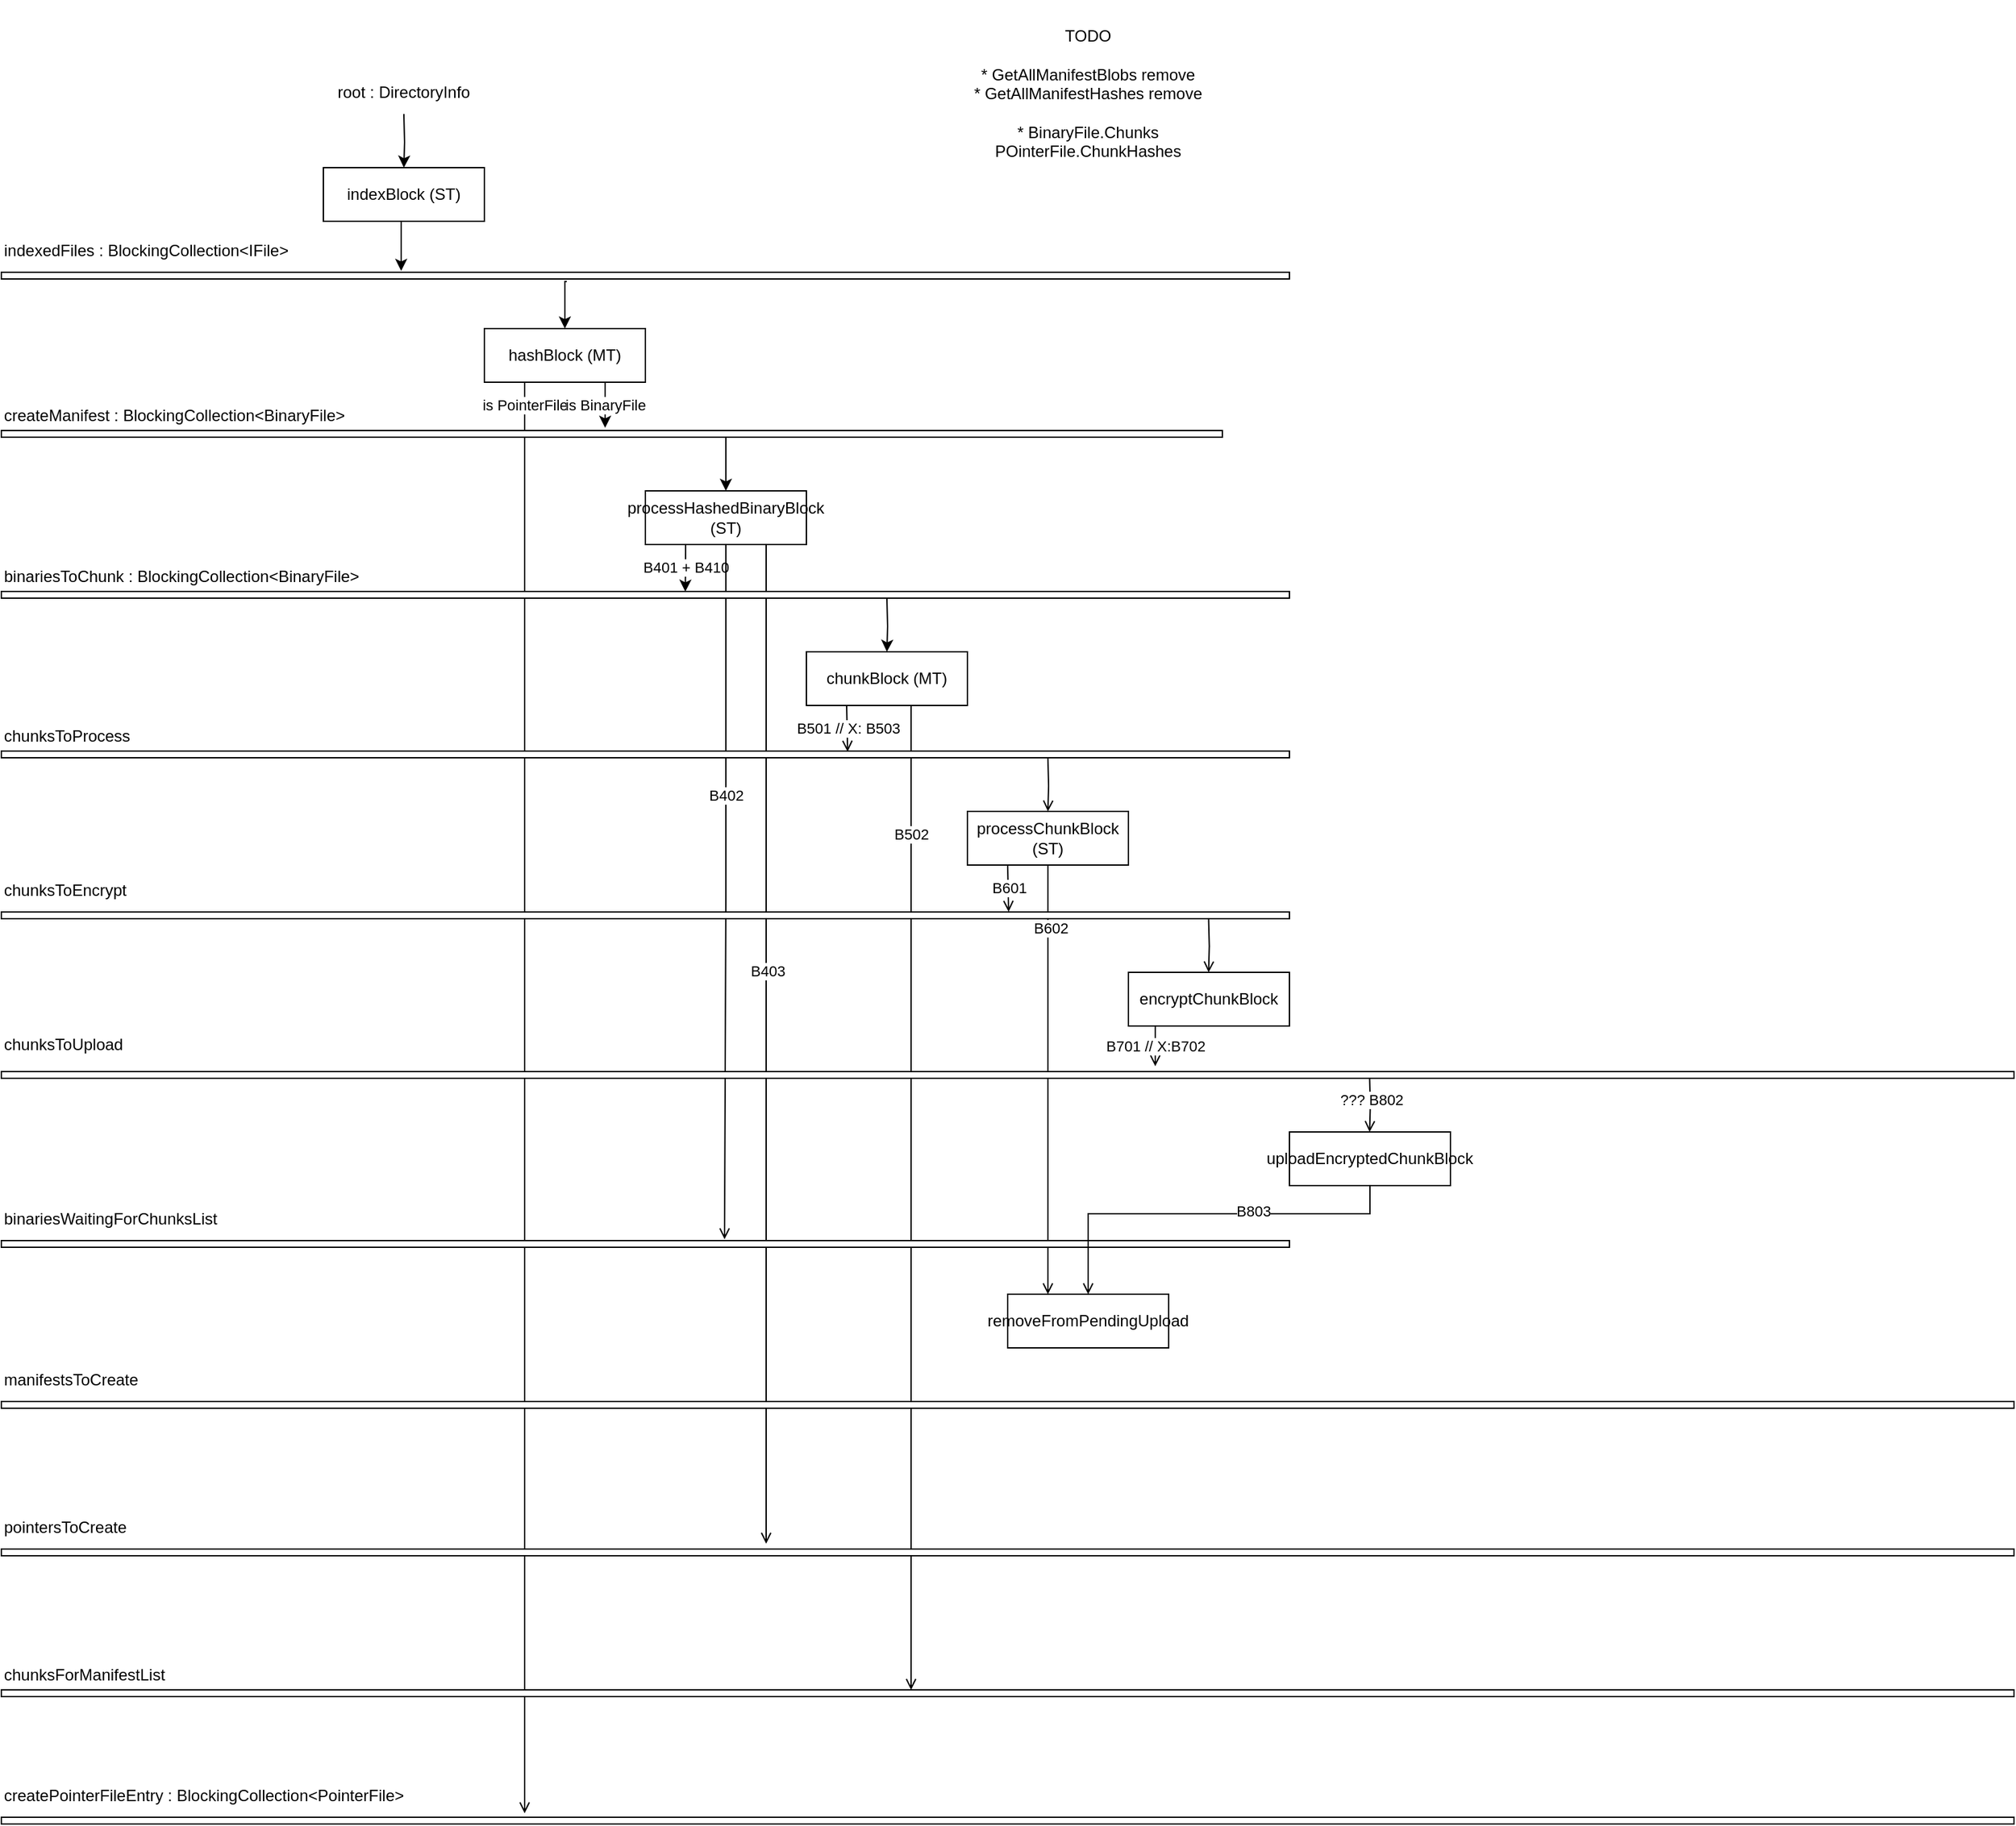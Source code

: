 <mxfile version="14.8.0" type="github">
  <diagram id="ynTLqjROGl6LlpKR909r" name="Page-1">
    <mxGraphModel dx="2009" dy="1244" grid="1" gridSize="10" guides="1" tooltips="1" connect="1" arrows="1" fold="1" page="1" pageScale="1" pageWidth="827" pageHeight="1169" math="0" shadow="0">
      <root>
        <mxCell id="0" />
        <mxCell id="1" parent="0" />
        <mxCell id="j0uAW_TOX1rogn1TUl9k-6" value="indexedFiles : BlockingCollection&amp;lt;IFile&amp;gt;" style="text;whiteSpace=wrap;html=1;" parent="1" vertex="1">
          <mxGeometry x="120" y="248" width="240" height="30" as="geometry" />
        </mxCell>
        <mxCell id="j0uAW_TOX1rogn1TUl9k-14" style="edgeStyle=orthogonalEdgeStyle;rounded=0;orthogonalLoop=1;jettySize=auto;html=1;exitX=0.5;exitY=1;exitDx=0;exitDy=0;" parent="1" source="j0uAW_TOX1rogn1TUl9k-7" edge="1">
          <mxGeometry relative="1" as="geometry">
            <mxPoint x="418" y="277" as="targetPoint" />
            <mxPoint x="450" y="260" as="sourcePoint" />
          </mxGeometry>
        </mxCell>
        <mxCell id="j0uAW_TOX1rogn1TUl9k-7" value="indexBlock (ST)" style="rounded=0;whiteSpace=wrap;html=1;" parent="1" vertex="1">
          <mxGeometry x="360" y="200" width="120" height="40" as="geometry" />
        </mxCell>
        <mxCell id="j0uAW_TOX1rogn1TUl9k-11" value="" style="edgeStyle=orthogonalEdgeStyle;rounded=0;orthogonalLoop=1;jettySize=auto;html=1;" parent="1" target="j0uAW_TOX1rogn1TUl9k-7" edge="1">
          <mxGeometry relative="1" as="geometry">
            <mxPoint x="420" y="160" as="sourcePoint" />
          </mxGeometry>
        </mxCell>
        <mxCell id="j0uAW_TOX1rogn1TUl9k-10" value="root : DirectoryInfo" style="text;whiteSpace=wrap;html=1;align=center;" parent="1" vertex="1">
          <mxGeometry x="360" y="130" width="120" height="30" as="geometry" />
        </mxCell>
        <mxCell id="j0uAW_TOX1rogn1TUl9k-13" value="createPointerFileEntry : BlockingCollection&amp;lt;PointerFile&amp;gt;" style="text;whiteSpace=wrap;html=1;" parent="1" vertex="1">
          <mxGeometry x="120" y="1400" width="330" height="30" as="geometry" />
        </mxCell>
        <mxCell id="j0uAW_TOX1rogn1TUl9k-16" value="createManifest : BlockingCollection&amp;lt;BinaryFile&amp;gt;" style="text;whiteSpace=wrap;html=1;" parent="1" vertex="1">
          <mxGeometry x="120" y="371" width="330" height="30" as="geometry" />
        </mxCell>
        <mxCell id="72bqqWS9BI2ylJYkVRHG-1" value="is PointerFile" style="edgeStyle=orthogonalEdgeStyle;rounded=0;orthogonalLoop=1;jettySize=auto;html=1;exitX=0.25;exitY=1;exitDx=0;exitDy=0;endArrow=open;endFill=0;snapToPoint=0;" edge="1" parent="1" source="j0uAW_TOX1rogn1TUl9k-17">
          <mxGeometry x="-0.968" relative="1" as="geometry">
            <mxPoint x="510" y="1427" as="targetPoint" />
            <mxPoint as="offset" />
          </mxGeometry>
        </mxCell>
        <mxCell id="72bqqWS9BI2ylJYkVRHG-2" value="is BinaryFile" style="edgeStyle=orthogonalEdgeStyle;rounded=0;orthogonalLoop=1;jettySize=auto;html=1;exitX=0.75;exitY=1;exitDx=0;exitDy=0;" edge="1" parent="1" source="j0uAW_TOX1rogn1TUl9k-17">
          <mxGeometry relative="1" as="geometry">
            <mxPoint x="570" y="394" as="targetPoint" />
            <Array as="points" />
          </mxGeometry>
        </mxCell>
        <mxCell id="j0uAW_TOX1rogn1TUl9k-17" value="hashBlock (MT)" style="rounded=0;whiteSpace=wrap;html=1;" parent="1" vertex="1">
          <mxGeometry x="480" y="320" width="120" height="40" as="geometry" />
        </mxCell>
        <mxCell id="j0uAW_TOX1rogn1TUl9k-19" style="edgeStyle=orthogonalEdgeStyle;rounded=0;orthogonalLoop=1;jettySize=auto;html=1;entryX=0.5;entryY=0;entryDx=0;entryDy=0;exitX=0.439;exitY=1.371;exitDx=0;exitDy=0;exitPerimeter=0;" parent="1" target="j0uAW_TOX1rogn1TUl9k-17" edge="1" source="72bqqWS9BI2ylJYkVRHG-50">
          <mxGeometry relative="1" as="geometry">
            <mxPoint x="430" y="290" as="targetPoint" />
            <mxPoint x="540" y="280" as="sourcePoint" />
          </mxGeometry>
        </mxCell>
        <mxCell id="72bqqWS9BI2ylJYkVRHG-10" value="binariesToChunk : BlockingCollection&amp;lt;BinaryFile&amp;gt;" style="text;whiteSpace=wrap;html=1;" vertex="1" parent="1">
          <mxGeometry x="120" y="491" width="330" height="30" as="geometry" />
        </mxCell>
        <mxCell id="72bqqWS9BI2ylJYkVRHG-12" value="binariesWaitingForChunksList" style="text;whiteSpace=wrap;html=1;" vertex="1" parent="1">
          <mxGeometry x="120" y="970" width="330" height="30" as="geometry" />
        </mxCell>
        <mxCell id="72bqqWS9BI2ylJYkVRHG-14" value="pointersToCreate" style="text;whiteSpace=wrap;html=1;" vertex="1" parent="1">
          <mxGeometry x="120" y="1200" width="330" height="30" as="geometry" />
        </mxCell>
        <mxCell id="72bqqWS9BI2ylJYkVRHG-19" value="B401 + B410" style="edgeStyle=orthogonalEdgeStyle;rounded=0;orthogonalLoop=1;jettySize=auto;html=1;exitX=0.25;exitY=1;exitDx=0;exitDy=0;entryX=0.531;entryY=0.037;entryDx=0;entryDy=0;entryPerimeter=0;" edge="1" parent="1" source="72bqqWS9BI2ylJYkVRHG-17" target="72bqqWS9BI2ylJYkVRHG-44">
          <mxGeometry relative="1" as="geometry">
            <mxPoint x="629.667" y="520" as="targetPoint" />
          </mxGeometry>
        </mxCell>
        <mxCell id="72bqqWS9BI2ylJYkVRHG-20" style="edgeStyle=orthogonalEdgeStyle;rounded=0;orthogonalLoop=1;jettySize=auto;html=1;exitX=0.5;exitY=1;exitDx=0;exitDy=0;endArrow=open;endFill=0;" edge="1" parent="1" source="72bqqWS9BI2ylJYkVRHG-17">
          <mxGeometry relative="1" as="geometry">
            <mxPoint x="659" y="999" as="targetPoint" />
          </mxGeometry>
        </mxCell>
        <mxCell id="72bqqWS9BI2ylJYkVRHG-22" value="B402" style="edgeLabel;html=1;align=center;verticalAlign=middle;resizable=0;points=[];" vertex="1" connectable="0" parent="72bqqWS9BI2ylJYkVRHG-20">
          <mxGeometry x="-0.28" relative="1" as="geometry">
            <mxPoint as="offset" />
          </mxGeometry>
        </mxCell>
        <mxCell id="72bqqWS9BI2ylJYkVRHG-17" value="processHashedBinaryBlock (ST)" style="rounded=0;whiteSpace=wrap;html=1;" vertex="1" parent="1">
          <mxGeometry x="600" y="441" width="120" height="40" as="geometry" />
        </mxCell>
        <mxCell id="72bqqWS9BI2ylJYkVRHG-18" style="edgeStyle=orthogonalEdgeStyle;rounded=0;orthogonalLoop=1;jettySize=auto;html=1;entryX=0.5;entryY=0;entryDx=0;entryDy=0;exitX=0.596;exitY=0.64;exitDx=0;exitDy=0;exitPerimeter=0;" edge="1" parent="1" target="72bqqWS9BI2ylJYkVRHG-17" source="72bqqWS9BI2ylJYkVRHG-45">
          <mxGeometry relative="1" as="geometry">
            <mxPoint x="550" y="411" as="targetPoint" />
            <mxPoint x="660" y="401" as="sourcePoint" />
            <Array as="points">
              <mxPoint x="660" y="399" />
            </Array>
          </mxGeometry>
        </mxCell>
        <mxCell id="72bqqWS9BI2ylJYkVRHG-21" style="edgeStyle=orthogonalEdgeStyle;rounded=0;orthogonalLoop=1;jettySize=auto;html=1;exitX=0.75;exitY=1;exitDx=0;exitDy=0;endArrow=open;endFill=0;" edge="1" parent="1" source="72bqqWS9BI2ylJYkVRHG-17">
          <mxGeometry relative="1" as="geometry">
            <mxPoint x="690" y="1226" as="targetPoint" />
            <mxPoint x="640" y="491" as="sourcePoint" />
          </mxGeometry>
        </mxCell>
        <mxCell id="72bqqWS9BI2ylJYkVRHG-23" value="B403" style="edgeLabel;html=1;align=center;verticalAlign=middle;resizable=0;points=[];" vertex="1" connectable="0" parent="72bqqWS9BI2ylJYkVRHG-21">
          <mxGeometry x="-0.162" y="1" relative="1" as="geometry">
            <mxPoint y="5" as="offset" />
          </mxGeometry>
        </mxCell>
        <mxCell id="72bqqWS9BI2ylJYkVRHG-24" value="TODO&lt;br&gt;&lt;br&gt;* GetAllManifestBlobs remove&lt;br&gt;* GetAllManifestHashes remove&lt;br&gt;&lt;br&gt;* BinaryFile.Chunks&lt;br&gt;POinterFile.ChunkHashes" style="text;html=1;strokeColor=none;fillColor=none;align=center;verticalAlign=middle;whiteSpace=wrap;rounded=0;" vertex="1" parent="1">
          <mxGeometry x="750" y="75.5" width="360" height="139" as="geometry" />
        </mxCell>
        <mxCell id="72bqqWS9BI2ylJYkVRHG-33" value="B501 // X: B503" style="edgeStyle=orthogonalEdgeStyle;rounded=0;orthogonalLoop=1;jettySize=auto;html=1;endArrow=open;endFill=0;exitX=0.25;exitY=1;exitDx=0;exitDy=0;entryX=0.657;entryY=0.091;entryDx=0;entryDy=0;entryPerimeter=0;" edge="1" parent="1" source="72bqqWS9BI2ylJYkVRHG-25" target="72bqqWS9BI2ylJYkVRHG-43">
          <mxGeometry relative="1" as="geometry">
            <mxPoint x="750" y="640" as="targetPoint" />
            <mxPoint x="750" y="610" as="sourcePoint" />
          </mxGeometry>
        </mxCell>
        <mxCell id="72bqqWS9BI2ylJYkVRHG-25" value="chunkBlock (MT)" style="rounded=0;whiteSpace=wrap;html=1;" vertex="1" parent="1">
          <mxGeometry x="720" y="561" width="120" height="40" as="geometry" />
        </mxCell>
        <mxCell id="72bqqWS9BI2ylJYkVRHG-26" style="edgeStyle=orthogonalEdgeStyle;rounded=0;orthogonalLoop=1;jettySize=auto;html=1;entryX=0.5;entryY=0;entryDx=0;entryDy=0;" edge="1" parent="1" target="72bqqWS9BI2ylJYkVRHG-25">
          <mxGeometry relative="1" as="geometry">
            <mxPoint x="670" y="531" as="targetPoint" />
            <mxPoint x="780" y="521" as="sourcePoint" />
          </mxGeometry>
        </mxCell>
        <mxCell id="72bqqWS9BI2ylJYkVRHG-32" value="chunksToProcess" style="text;whiteSpace=wrap;html=1;" vertex="1" parent="1">
          <mxGeometry x="120" y="610" width="330" height="30" as="geometry" />
        </mxCell>
        <mxCell id="72bqqWS9BI2ylJYkVRHG-68" style="edgeStyle=orthogonalEdgeStyle;rounded=0;orthogonalLoop=1;jettySize=auto;html=1;entryX=0.25;entryY=0;entryDx=0;entryDy=0;endArrow=open;endFill=0;" edge="1" parent="1" source="72bqqWS9BI2ylJYkVRHG-35" target="72bqqWS9BI2ylJYkVRHG-64">
          <mxGeometry relative="1" as="geometry" />
        </mxCell>
        <mxCell id="72bqqWS9BI2ylJYkVRHG-69" value="B602" style="edgeLabel;html=1;align=center;verticalAlign=middle;resizable=0;points=[];" vertex="1" connectable="0" parent="72bqqWS9BI2ylJYkVRHG-68">
          <mxGeometry x="-0.71" y="2" relative="1" as="geometry">
            <mxPoint as="offset" />
          </mxGeometry>
        </mxCell>
        <mxCell id="72bqqWS9BI2ylJYkVRHG-35" value="processChunkBlock (ST)" style="rounded=0;whiteSpace=wrap;html=1;" vertex="1" parent="1">
          <mxGeometry x="840" y="680" width="120" height="40" as="geometry" />
        </mxCell>
        <mxCell id="72bqqWS9BI2ylJYkVRHG-36" style="edgeStyle=orthogonalEdgeStyle;rounded=0;orthogonalLoop=1;jettySize=auto;html=1;entryX=0.5;entryY=0;entryDx=0;entryDy=0;endArrow=open;endFill=0;" edge="1" parent="1" target="72bqqWS9BI2ylJYkVRHG-35">
          <mxGeometry relative="1" as="geometry">
            <mxPoint x="790" y="650" as="targetPoint" />
            <mxPoint x="900" y="640" as="sourcePoint" />
          </mxGeometry>
        </mxCell>
        <mxCell id="72bqqWS9BI2ylJYkVRHG-38" value="chunksForManifestList" style="text;whiteSpace=wrap;html=1;" vertex="1" parent="1">
          <mxGeometry x="120" y="1310" width="330" height="30" as="geometry" />
        </mxCell>
        <mxCell id="72bqqWS9BI2ylJYkVRHG-39" style="edgeStyle=orthogonalEdgeStyle;rounded=0;orthogonalLoop=1;jettySize=auto;html=1;endArrow=open;endFill=0;exitX=0.65;exitY=1;exitDx=0;exitDy=0;exitPerimeter=0;" edge="1" parent="1" source="72bqqWS9BI2ylJYkVRHG-25">
          <mxGeometry relative="1" as="geometry">
            <mxPoint x="798" y="1335" as="targetPoint" />
            <mxPoint x="760" y="611" as="sourcePoint" />
          </mxGeometry>
        </mxCell>
        <mxCell id="72bqqWS9BI2ylJYkVRHG-55" value="B502" style="edgeLabel;html=1;align=center;verticalAlign=middle;resizable=0;points=[];" vertex="1" connectable="0" parent="72bqqWS9BI2ylJYkVRHG-39">
          <mxGeometry x="-0.739" relative="1" as="geometry">
            <mxPoint as="offset" />
          </mxGeometry>
        </mxCell>
        <mxCell id="72bqqWS9BI2ylJYkVRHG-41" value="" style="rounded=0;whiteSpace=wrap;html=1;align=center;" vertex="1" parent="1">
          <mxGeometry x="120" y="1230" width="1500" height="5" as="geometry" />
        </mxCell>
        <mxCell id="72bqqWS9BI2ylJYkVRHG-43" value="" style="rounded=0;whiteSpace=wrap;html=1;align=center;" vertex="1" parent="1">
          <mxGeometry x="120" y="635" width="960" height="5" as="geometry" />
        </mxCell>
        <mxCell id="72bqqWS9BI2ylJYkVRHG-44" value="" style="rounded=0;whiteSpace=wrap;html=1;align=center;" vertex="1" parent="1">
          <mxGeometry x="120" y="516" width="960" height="5" as="geometry" />
        </mxCell>
        <mxCell id="72bqqWS9BI2ylJYkVRHG-45" value="" style="rounded=0;whiteSpace=wrap;html=1;align=center;" vertex="1" parent="1">
          <mxGeometry x="120" y="396" width="910" height="5" as="geometry" />
        </mxCell>
        <mxCell id="72bqqWS9BI2ylJYkVRHG-46" value="" style="rounded=0;whiteSpace=wrap;html=1;align=center;" vertex="1" parent="1">
          <mxGeometry x="120" y="1000" width="960" height="5" as="geometry" />
        </mxCell>
        <mxCell id="72bqqWS9BI2ylJYkVRHG-48" value="" style="rounded=0;whiteSpace=wrap;html=1;align=center;" vertex="1" parent="1">
          <mxGeometry x="120" y="1335" width="1500" height="5" as="geometry" />
        </mxCell>
        <mxCell id="72bqqWS9BI2ylJYkVRHG-49" value="" style="rounded=0;whiteSpace=wrap;html=1;align=center;" vertex="1" parent="1">
          <mxGeometry x="120" y="1430" width="1500" height="5" as="geometry" />
        </mxCell>
        <mxCell id="72bqqWS9BI2ylJYkVRHG-50" value="" style="rounded=0;whiteSpace=wrap;html=1;align=center;" vertex="1" parent="1">
          <mxGeometry x="120" y="278" width="960" height="5" as="geometry" />
        </mxCell>
        <mxCell id="72bqqWS9BI2ylJYkVRHG-51" value="chunksToEncrypt" style="text;whiteSpace=wrap;html=1;" vertex="1" parent="1">
          <mxGeometry x="120" y="725" width="330" height="30" as="geometry" />
        </mxCell>
        <mxCell id="72bqqWS9BI2ylJYkVRHG-52" value="" style="rounded=0;whiteSpace=wrap;html=1;align=center;" vertex="1" parent="1">
          <mxGeometry x="120" y="755" width="960" height="5" as="geometry" />
        </mxCell>
        <mxCell id="72bqqWS9BI2ylJYkVRHG-53" value="chunksToUpload" style="text;whiteSpace=wrap;html=1;" vertex="1" parent="1">
          <mxGeometry x="120" y="840" width="330" height="30" as="geometry" />
        </mxCell>
        <mxCell id="72bqqWS9BI2ylJYkVRHG-54" value="" style="rounded=0;whiteSpace=wrap;html=1;align=center;" vertex="1" parent="1">
          <mxGeometry x="120" y="874" width="1500" height="5" as="geometry" />
        </mxCell>
        <mxCell id="72bqqWS9BI2ylJYkVRHG-56" value="B601" style="edgeStyle=orthogonalEdgeStyle;rounded=0;orthogonalLoop=1;jettySize=auto;html=1;entryX=0.782;entryY=-0.033;entryDx=0;entryDy=0;entryPerimeter=0;exitX=0.25;exitY=1;exitDx=0;exitDy=0;endArrow=open;endFill=0;" edge="1" parent="1" source="72bqqWS9BI2ylJYkVRHG-35" target="72bqqWS9BI2ylJYkVRHG-52">
          <mxGeometry relative="1" as="geometry">
            <mxPoint x="910" y="690" as="targetPoint" />
            <mxPoint x="860" y="740" as="sourcePoint" />
          </mxGeometry>
        </mxCell>
        <mxCell id="72bqqWS9BI2ylJYkVRHG-57" value="encryptChunkBlock" style="rounded=0;whiteSpace=wrap;html=1;" vertex="1" parent="1">
          <mxGeometry x="960" y="800" width="120" height="40" as="geometry" />
        </mxCell>
        <mxCell id="72bqqWS9BI2ylJYkVRHG-58" style="edgeStyle=orthogonalEdgeStyle;rounded=0;orthogonalLoop=1;jettySize=auto;html=1;entryX=0.5;entryY=0;entryDx=0;entryDy=0;endArrow=open;endFill=0;" edge="1" parent="1">
          <mxGeometry relative="1" as="geometry">
            <mxPoint x="1019.76" y="800" as="targetPoint" />
            <mxPoint x="1019.76" y="760" as="sourcePoint" />
          </mxGeometry>
        </mxCell>
        <mxCell id="72bqqWS9BI2ylJYkVRHG-59" value="B701 // X:B702" style="edgeStyle=orthogonalEdgeStyle;rounded=0;orthogonalLoop=1;jettySize=auto;html=1;endArrow=open;endFill=0;" edge="1" parent="1">
          <mxGeometry relative="1" as="geometry">
            <mxPoint x="980" y="870" as="targetPoint" />
            <mxPoint x="980" y="840" as="sourcePoint" />
          </mxGeometry>
        </mxCell>
        <mxCell id="72bqqWS9BI2ylJYkVRHG-66" style="edgeStyle=orthogonalEdgeStyle;rounded=0;orthogonalLoop=1;jettySize=auto;html=1;endArrow=open;endFill=0;exitX=0.5;exitY=1;exitDx=0;exitDy=0;" edge="1" parent="1" source="72bqqWS9BI2ylJYkVRHG-61" target="72bqqWS9BI2ylJYkVRHG-64">
          <mxGeometry relative="1" as="geometry">
            <Array as="points">
              <mxPoint x="1140" y="980" />
              <mxPoint x="930" y="980" />
            </Array>
          </mxGeometry>
        </mxCell>
        <mxCell id="72bqqWS9BI2ylJYkVRHG-67" value="B803" style="edgeLabel;html=1;align=center;verticalAlign=middle;resizable=0;points=[];" vertex="1" connectable="0" parent="72bqqWS9BI2ylJYkVRHG-66">
          <mxGeometry x="-0.257" y="-2" relative="1" as="geometry">
            <mxPoint as="offset" />
          </mxGeometry>
        </mxCell>
        <mxCell id="72bqqWS9BI2ylJYkVRHG-61" value="uploadEncryptedChunkBlock" style="rounded=0;whiteSpace=wrap;html=1;" vertex="1" parent="1">
          <mxGeometry x="1080" y="919" width="120" height="40" as="geometry" />
        </mxCell>
        <mxCell id="72bqqWS9BI2ylJYkVRHG-62" style="edgeStyle=orthogonalEdgeStyle;rounded=0;orthogonalLoop=1;jettySize=auto;html=1;entryX=0.5;entryY=0;entryDx=0;entryDy=0;endArrow=open;endFill=0;" edge="1" parent="1">
          <mxGeometry relative="1" as="geometry">
            <mxPoint x="1139.76" y="919" as="targetPoint" />
            <mxPoint x="1139.76" y="879" as="sourcePoint" />
          </mxGeometry>
        </mxCell>
        <mxCell id="72bqqWS9BI2ylJYkVRHG-63" value="??? B802" style="edgeLabel;html=1;align=center;verticalAlign=middle;resizable=0;points=[];" vertex="1" connectable="0" parent="72bqqWS9BI2ylJYkVRHG-62">
          <mxGeometry x="-0.25" y="1" relative="1" as="geometry">
            <mxPoint as="offset" />
          </mxGeometry>
        </mxCell>
        <mxCell id="72bqqWS9BI2ylJYkVRHG-64" value="removeFromPendingUpload" style="rounded=0;whiteSpace=wrap;html=1;" vertex="1" parent="1">
          <mxGeometry x="870" y="1040" width="120" height="40" as="geometry" />
        </mxCell>
        <mxCell id="JRJS1QhtElUK8SZ4vMXs-3" value="manifestsToCreate" style="text;whiteSpace=wrap;html=1;" vertex="1" parent="1">
          <mxGeometry x="120" y="1090" width="330" height="30" as="geometry" />
        </mxCell>
        <mxCell id="JRJS1QhtElUK8SZ4vMXs-4" value="" style="rounded=0;whiteSpace=wrap;html=1;align=center;" vertex="1" parent="1">
          <mxGeometry x="120" y="1120" width="1500" height="5" as="geometry" />
        </mxCell>
      </root>
    </mxGraphModel>
  </diagram>
</mxfile>

